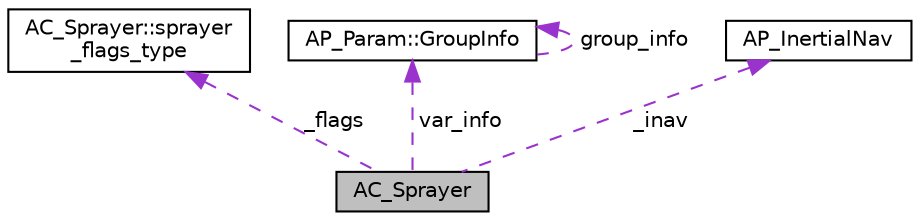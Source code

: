 digraph "AC_Sprayer"
{
 // INTERACTIVE_SVG=YES
  edge [fontname="Helvetica",fontsize="10",labelfontname="Helvetica",labelfontsize="10"];
  node [fontname="Helvetica",fontsize="10",shape=record];
  Node1 [label="AC_Sprayer",height=0.2,width=0.4,color="black", fillcolor="grey75", style="filled", fontcolor="black"];
  Node2 -> Node1 [dir="back",color="darkorchid3",fontsize="10",style="dashed",label=" _flags" ,fontname="Helvetica"];
  Node2 [label="AC_Sprayer::sprayer\l_flags_type",height=0.2,width=0.4,color="black", fillcolor="white", style="filled",URL="$structAC__Sprayer_1_1sprayer__flags__type.html"];
  Node3 -> Node1 [dir="back",color="darkorchid3",fontsize="10",style="dashed",label=" var_info" ,fontname="Helvetica"];
  Node3 [label="AP_Param::GroupInfo",height=0.2,width=0.4,color="black", fillcolor="white", style="filled",URL="$structAP__Param_1_1GroupInfo.html"];
  Node3 -> Node3 [dir="back",color="darkorchid3",fontsize="10",style="dashed",label=" group_info" ,fontname="Helvetica"];
  Node4 -> Node1 [dir="back",color="darkorchid3",fontsize="10",style="dashed",label=" _inav" ,fontname="Helvetica"];
  Node4 [label="AP_InertialNav",height=0.2,width=0.4,color="black", fillcolor="white", style="filled",URL="$classAP__InertialNav.html",tooltip="-*- tab-width: 4; Mode: C++; c-basic-offset: 4; indent-tabs-mode: nil -*- "];
}
